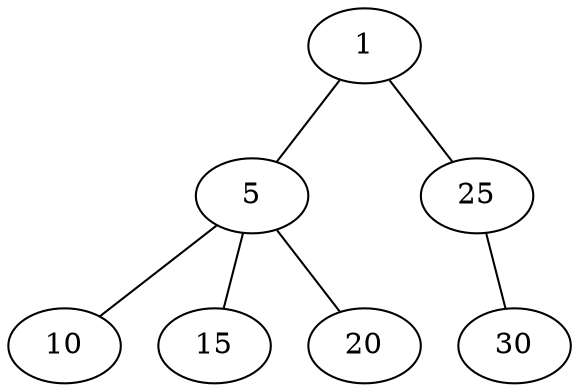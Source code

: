 graph "Exercise TreeValid02"
{
	graph [ dpi = 300 ]; 
	n00 [label="1"];
	n01 [label="5"];
	n02 [label="25"];
	n03 [label="10"];
	n04 [label="15"];
	n05 [label="20"];
	n06 [label="30"];

	n00 -- n01;
	n00 -- n02;
	n01 -- n03;
	n01 -- n04;
	n01 -- n05;
	n02 -- n06;
}